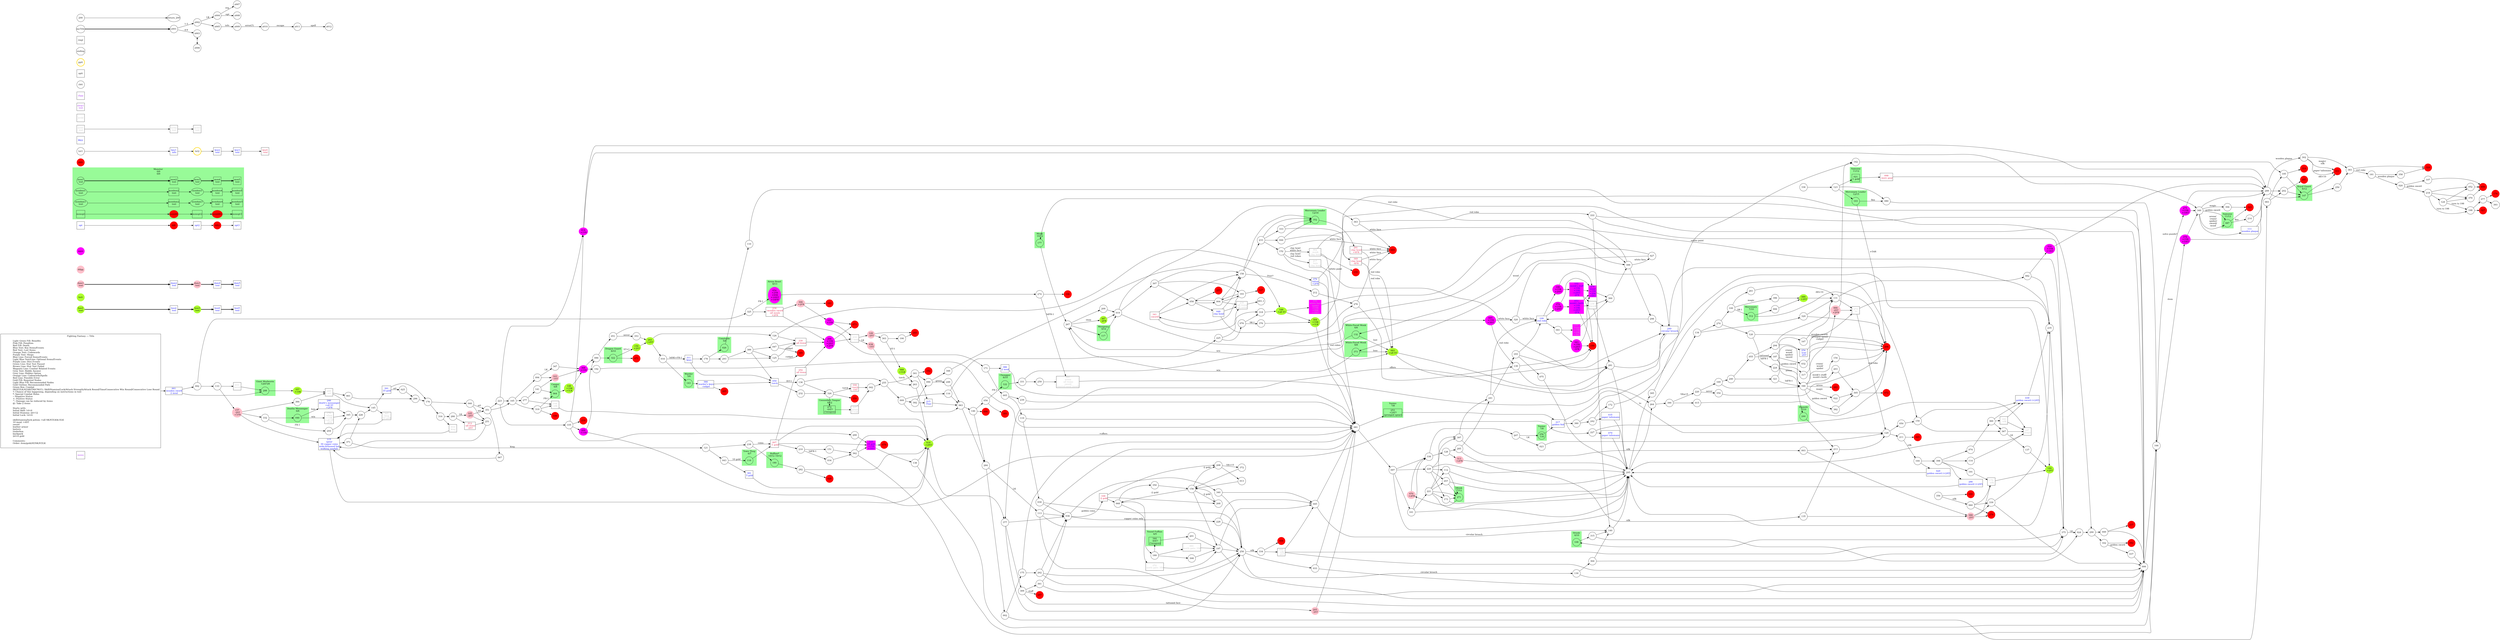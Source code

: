 digraph {
	// graph defaults
	rankdir=LR
	mclimit=50
	nodesep=.3 // changes horizontal separation of nodes
	ranksep=.4 // changes vertical separation of nodes
	node [height=.7
		width=.7
		shape=ellipse
		margin=0]
	edge[weight=5]
	stylesheet="../style.css"
	
	subgraph ShopMenu {
		node [fontcolor = "purple" shape = "rect" margin = 0.1]
		menu
	}

	// a box for a graph label
	// note that you can override the defaults set above
	title [label = "Fighting Fantasy --: Title\n\n \
		Light Green Fill: Benefits\l \
		Pink Fill: Penalties\l \
		Red Fill: Death\l \
		Blue Text: Key Items/Events\l \
		Red Text: Lost Items\l \
		Orange Text: Codewords\l \
		Purple Text: Shops\l \
		Blue Line: Forced Items/Events\l \
		Light Blue Text/Line: Optional Items/Events\l \
		Purple Line: Dice Events\l \
		Green Line: Stat Test Passed\l \
		Brown Line: Stat Test Failed\l \
		Magenta Line: Combat Related Events\l \
		Grey Text: Riddle Answer\l \
		Grey Line: Hidden Option\l \
		Orange Line: Codewords/Spells\l \
		Red Line: Possible Error\l \
		Gold Fill: Required Nodes\l \
		Light Blue Fill: Recommended Nodes\l \
		Gold Outline: Recommended Path\l \
		Green Box: Combat\l \
		SK/ST/LK/AT/AR/TM/CW/CL: Skill/Stamina/Luck/Attack Strength/Attack Round/Time/Consecutive Win Round/Consecutive Lose Round\l \
		?: Chance of this happening, depending on instructions in text\l \
		*: Special Combat Rules\l \
		-: Negative Status\l \
		+: Positive Status\l \
		^: Damage can be reduced by items\l \
		@: Take 2 items\l\l \
		Starts with:\l \
		Initial Skill: 1d+6\l \
		Initial Stamina: 2d+12\l \
		Initial Luck: 1d+6\l\l \
		skill/stamina/luck potion: +all SK/ST/LK&1ILK\l \
		10 meal: +4ST\l \
		sword\l \
		leather armor\l \
		lantern\l \
		tinderbox\l \
		backpack\l \
		2d+6 gold\l\l \
		Comments:\l \
		Order: item/gold/AT/SK/ST/LK\l \
		"
		shape = "box"
		margin = 0.1]
		
	subgraph Boost {
		node [style = "filled" color = "greenyellow"]
		boo1 [label = "\N\n text"]
		boo3 [label = "\N\n text"]
		018 [label = "\N\n +2IST"]
		088 [label = "\N\n +1LK"]
		089 [label = "\N\n +2ST"]
		093 [label = "\N\n +all ST"]
		144 [label = "\N\n +2ST"]
		148 [label = "\N\n +1SK\n +1LK"]
		159 [label = "\N\n +2ST"]
		188 [label = "\N\n +all ST"]
		243 [label = "\N\n +2ST"]
		304 [label = "\N\n +1SK\n +1LK"]
		357 [label = "\N\n +1SK"]
		387 [label = "\N\n -2FR"]
		bstt
	}

	subgraph Damage {
		node [style = "filled" color = "pink"]
		dam1 [label = "\N\n text"]
		dam3 [label = "\N\n text"]
		038 [label = "\N\n -1ST"]
		066 [label = "\N\n -2ST\n +2FR"]
		070 [label = "\N\n +2FR"]
		105 [label = "\N\n -2ST"]
		149 [label = "\N\n -2ST"]
		157 [label = "\N\n -2ST\n +1FR"]
		163 [label = "\N\n -1ST"]
		205 [label = "\N\n -2ST"]
		306 [label = "\N\n +2FR"]
		313 [label = "\N\n +2FR"]
		388 [label = "\N\n -2ST"]
		ddgg
	}
	
	subgraph Age {
		node [style = "filled" color = "magenta"]
		boo1 [label = "\N\n text"]
		boo3 [label = "\N\n text"]
		014 [label = "\N\n +1YR"]
		085 [label = "\N\n +1YR\n +3IST"]
		101 [label = "\N\n +1YR"]
		186 [label = "\N\n +1YR\n +2IST"]
		266 [label = "\N\n +1YR\n +2IST\n +2FR"]
		269 [label = "\N\n +1YR"]
		275 [label = "\N\n +1YR\n +1IST"]
		310 [label = "\N\n +1YR\n +1IST"]
		343 [label = "\N\n +1YR\n +2IST\n -1FR"]
		368 [label = "\N\n +1YR"]
		374 [label = "\N\n +1YR\n +2IST"]
		378 [label = "\N\n +1YR\n +1IST"]
		agee
	}

	subgraph Death {
		node [style = "filled" color = "red"]
		ddt
		ddt2
		monddt
		monddt2
		008
		011
		028
		065
		069
		071
		072
		073
		078
		096
		106
		127
		155
		160
		174
		182
		183
		185
		196
		199
		206
		219
		237
		245
		257
		265
		279
		283
		287
		297
		314
		323
		324
		327
		342
		359
		385
		400
		ddtt
	}

	subgraph Key_Item {
		node [fontcolor = "blue" shape = "rect"]
		key1 [label = "\N\n info" tooltip = "info text"]
		key2 [label = "\N\n text"]
		key3 [label = "\N\n text"]
		key4 [fontcolor = "crimson" label = "\N\n -text"]
		boo2 [class = "bst" label = "\N\n text"]
		boo4 [class = "bst" label = "\N\n text"]
		boo5 [class = "bst" label = "\N\n text"]
		dam2 [class = "ddg" label = "\N\n text"]
		dam4 [class = "ddg" label = "\N\n text"]
		dam5 [class = "ddg" label = "\N\n text"]
		opt
		opt2 [class = "bst"]
		opt3 [class = "bst"]
		001 [label = "\N\n wooden sword\n 2 meal"]
		007 [fontcolor = "crimson" label = "\N\n -1 gold"]
		012 [fontcolor = "crimson" class = "ddg" label = "\N\n -all items\n -2ST"]
		017 [label = "\N\n golden fish"]
		029 [label = "\N\n golden sword (+2AT)"]
		035 [label = "\N\n paper talismans"]
		039 [label = "\N\n golden sword (+2AT)"]
		048 [label = "\N\n clay bowl"]
		053 [style = "filled" color = "magenta" label = "\N\n monk's knife\n +1YR\n +1SK\n +2IST\n -2FR"]
		059 [fontclolr = "cyan3" label = "\N\n torch"]
		079 [label = "\N\n paper talismans"]
		098 [fontcolor = "crimson" label = "\N\n -merc gear"]
		102 [style = "filled" color = "magenta" label = "\N\n monk's staff\n +1YR\n +1SK\n +2IST\n -2FR"]
		104 [class = "ddg" fontcolor = "crimson" label = "\N\n -torch\n -1ST"]
		109 [label = "\N\n red robe"]
		111 [label = "\N\n wooden plaque"]
		115 [label = "\N\n spear\n 30 copper coins\n wide-brimmed hat\n walking sandals"]
		168 [fontcolor = "crimson" label = "\N\n -2 gold"]
		215 [label = "\N\n Fear"]
		234 [class = "ddg" fontcolor = "crimson" label = "\N\n -wooden sword\n -all meals\n +2FR"]
		246 [class = "ddg" label = "\N\n death's messanger\n +all ST\n +2FR"]
		249 [label = "\N\n circular brooch"]
		254 [class = "ddg" label = "\N\n scar\n -2ST"]
		278 [style = "filled" color = "magenta" label = "\N\n wood\n +1YR\n +2SK\n +4IST"]
		286 [label = "\N\n golden sword (+2AT)"]
		291 [fontcolor = "crimson" class = "ddg" label = "\N\n -clay bowl\n +4FR"]
		292 [fontcolor = "crimson" label = "\N\n -all items"]
		311 [label = "\N\n keys"]
		328 [style = "filled" color = "magenta" label = "\N\n 10 gold\n +1YR\n +3IST"]
		330 [fontcolor = "crimson" label = "\N\n -all items"]
		341 [fontcolor = "crimson" label = "\N\n -sword?"]
		366 [label = "\N\n warder's keys\n cudgel"]
		369 [fontcolor = "crimson" class = "bst" label = "\N\n -clay bowl\n -4FR"]
		379 [class = "ddg" label = "\N\n tattoo\n +2FR"]
		381 [label = "\N\n 5 gold"]
		386 [label = "\N\n 2 meal"]
		391 [label = "\N\n 10 gold"]
		kkyy
	}
	
	subgraph Key_Word {
		node [fontcolor = "grey" shape = "rect"]
		wrd1 [label = "\N\n text"]
		wrd2 [label = "\N\n text"]
		wrd3 [label = "\N\n text"]
		010 [label = "\N\n king"]
		031 [label = "\N\n never"]
		062 [label = "\N\n monk\n -clay bowl"]
		084 [label = "\N\n arena\n -all items\n sword\n roasted-meal (meal)"]
		091 [label = "\N\n north gate: 336"]
		095 [class = "ddg" label = "\N\n -silk\n -2ST"]
		153 [style = "filled" color = "magenta" label = "\N\n white face\n spider\n +1YR\n +3SK\n +3IST"]
		170 [class = "bst" label = "\N\n when\n +1SK\n +all ST\n -2FR"]
		179 [label = "\N\n -silk"]
		184 [label = "\N\n -silk"]
		194 [label = "\N\n silk"]
		216 [label = "\N\n 1 meal"]
		217 [label = "\N\n turn\n -clay bowl"]
		230 [label = "\N\n -all items\n -all notes"]
		231 [style = "filled" color = "magenta" label = "\N\n crane\n +1YR\n +2SK\n +3IST"]
		236 [label = "\N\n sword"]
		247 [label = "\N\n magic"]
		252 [label = "\N\n north gate: 356"]
		260 [label = "\N\n art"]
		273 [label = "\N\n to"]
		337 [class = "bst" label = "\N\n green\n +1LK"]
		365 [label = "\N\n king\n 10 gold"]
		wrdd
	}
	
	subgraph Shop {
		node [fontcolor = "purple" shape = "rect"]
		shop1 [label = "\N\n text"]
		shpp
	}
	
	subgraph Combat {
		style = "filled" color = "palegreen"
		subgraph cluster_00 {
			label = "Monster\n 0/0\n 0/0"
			mon1 [label = "\N\n text"]
			mon2 [shape = "rect" class = "kky" label = "\N\n text"]
			mon3 [label = "\N\n text"]
			mon4 [shape = "rect" class = "kky" label = "\N\n text"]
			mon5 [shape = "rect" class = "kky" label = "\N\n text"]
			monboo1 [class = "bst" label = "\N\n text"]
			monboo2 [shape = "rect" class = "bst kky" label = "\N\n text"]
			monboo3 [class = "bst" label = "\N\n text"]
			monboo4 [shape = "rect" class = "bst kky" label = "\N\n text"]
			monboo5 [shape = "rect" class = "bst kky" label = "\N\n text"]
			mondam1 [class = "ddg" label = "\N\n text"]
			mondam2 [shape = "rect" class = "ddg kky" label = "\N\n text"]
			mondam3 [class = "ddg" label = "\N\n text"]
			mondam4 [shape = "rect" class = "ddg kky" label = "\N\n text"]
			mondam5 [shape = "rect" class = "ddg kky" label = "\N\n text"]
			monopt [shape = "rect" class = "bst kky"]
			monddt
			monopt2 [shape = "rect" class = "bst kky"]
			monddt2
			monopt3 [shape = "rect" class = "bst kky"]
		}
		
		subgraph cluster_01 {
			label = "Samurai\n 11/12"
			021 [shape = "rect" class = "kky" label = "\N\n 1 gold"]
		}
		
		subgraph cluster_02 {
			label = "Constable\n 5/6"
			026
		}
		
		subgraph cluster_03 {
			label = "Deaths Messenger\n 6/6"
			046
		}
		
		subgraph cluster_04 {
			label = "Arena Beast\n 8/13"
			054 [style = "filled" color = "magenta" label = "\N\n +2YR\n +6SK\n +10IST\n +10FR"]
		}
		
		subgraph cluster_05 {
			label = "Cangui\n 6/8"
			064
		}
		
		subgraph cluster_06 {
			label = "Samurai\n 11/12"
			087
		}
		
		subgraph cluster_07 {
			label = "Mercenary Leader\n 12/15"
			103
		}
		
		subgraph cluster_08 {
			label = "Drunk\n 4/10"
			108
		}
		
		subgraph cluster_09 {
			label = "Mengemo\n 9/16"
			117
		}
		
		subgraph cluster_10 {
			label = "Town Thug\n 6/7"
			118
		}
		
		subgraph cluster_11 {
			label = "Chonggui\n 8/10"
			122
		}
		
		subgraph cluster_12 {
			label = "White-Faced Monk\n 6/6"
			132
		}
		
		subgraph cluster_13 {
			label = "Warder\n 5/6"
			143
		}
		
		subgraph cluster_14 {
			label = "Royal Guard\n 8/12"
			147
		}
		
		subgraph cluster_15 {
			label = "Monk\n 10/12"
			177
		}
		
		subgraph cluster_16 {
			label = "Ruffian*\n 10/12 10/12"
			180
		}
		
		subgraph cluster_17 {
			label = "Zhanshi\n 7/10"
			244
		}
		
		subgraph cluster_18 {
			label = "Yuemo\n 7/8"
			253 [shape = "rect" class = "kky" label = "\N\n +2AT?\n (pronged spear)"]
		}

		subgraph cluster_19 {
			label = "Yuemo\n 7/8"
			256 [class = "ddg" label = "\N\n -1AT"]
		}
		
		subgraph cluster_20 {
			label = "Monk\n 7/12"
			271
		}
		
		subgraph cluster_21 {
			label = "Cesuoshe's Tongue\n 6/12"
			272 [shape = "rect" class = "kky" label = "\N\n -4AT?\n (!weapon)"]
		}
		
		subgraph cluster_22 {
			label = "Giant Mudworm\n 12(6?)/6"
			288
		}
		
		subgraph cluster_23 {
			label = "Mercenary\n 7/10"
			312
		}
		
		subgraph cluster_24 {
			label = "Dragon Guard\n 8/10"
			322
		}
		
		subgraph cluster_25 {
			label = "Yound Fuffian\n 6/5"
			344 [shape = "rect" class = "kky" label = "\N\n -4AT?\n (!weapon)"]
		}
		
		subgraph cluster_26 {
			label = "Mercenary Leader\n 12/18"
			352
		}
		
		subgraph cluster_27 {
			label = "White-Faced Monk\n 8/8"
			373
		}
		
		cbtt
	}

	subgraph Optional {
		node [shape = "rect" class = "opt kky"]
		opt [class = "opt kky"]
		monopt [class = "opt kky"]
		opt2 [class = "opt kky"]
		monopt2 [class = "opt kky"]
		opt3 [class = "opt kky"]
		monopt3 [class = "opt kky"]
		optt
	}
	
	subgraph Path {
		node [class = "path" penwidth = 3 color = "gold"]
		txt2
		key2 [class = "path"]
		wrd2 [class = "path"]
		key3
		wrd3
		boo3 [class = "path"]
		boo4 [class = "path bst"]
		boo5
		dam3 [class = "path"]
		dam4 [class = "path ddg"]
		dam5
		monboo3 [class = "path bst"]
		monboo4 [class = "path bst kky"]
		monboo5
		mondam3 [class = "path ddg"]
		mondam4 [class = "path ddg kky"]
		mondam5
		mon3 [class = "path"]
		mon4 [class = "path kky"]
		ddt2 [class = "path"]
		opt3 [class = "path opt kky"]
		monddt2 [class = "path"]
		monopt3 [class = "path opt kky"]
		pptt
	}
	
	subgraph Required {
		node [shape = "rect" class = "req kky"]
		key3 [class = "req kky"]
		wrd3 [class = "req kky"]
		boo5 [class = "req kky"]
		dam5 [class = "req kky"]
		monboo5 [class = "req kky"]
		mondam5 [class = "req kky"]
		mon5 [class = "req kky"]
		ending [class = "req" shape = "octagon"]
		393 [class = "req" shape = "octagon"]
	}
	
	subgraph Required2 {
		node [shape = "rect" class = "req2 kky"]
		req2 [class = "req2 kky"]
	}
	
	mon1 -> mon2 -> mon3 -> mon4 -> mon5 [penwidth = 3]
	boo1 -> boo2 -> boo3 -> boo4 -> boo5 [penwidth = 3]
	dam1 -> dam2 -> dam3 -> dam4 -> dam5 [penwidth = 3]
	txt1 -> key1 -> txt2 -> key2 -> key3 -> key4
	wrd1 -> wrd2 -> wrd3
	opt -> ddt -> opt2 -> ddt2 -> opt3
	monboo1 -> monboo2 -> monboo3 -> monboo4 -> monboo5
	mondam1 -> mondam2 -> mondam3 -> mondam4 -> mondam5
	monopt -> monddt -> monopt2 -> monddt2 -> monopt3

	myTitle -> z001 [penwidth = 3]
	z001 -> z002 [class = "dice" label = "1-3"]
	z001 -> z003 [class = "dice" label = "4-6"]
	z002 -> z004 [class = "pass" label = "LK"]
	z002 -> z005 [class = "fail"]
	z003 -> z006 [dir = "both"]
	z004 -> z007 [class = "req" label = "req"]
	z004 -> z008 [class = "opt" label = "-opt"]
	z005 -> z009 [class = "info" label = "info"]
	z009 -> z010 [class = "err" label = "error(?)"]
	z010 -> z011 [class = "cbt" label = "escape"]
	z011 -> z012 [class = "skl" label = "spell"]
	{
		rank = same
		z003
		z006
	}

	title -> 001
	001 -> 092
	001 -> 288
	002 -> 083
	002 -> 175
	003 -> 213
	003 -> 388
	004 -> 230
	004 -> 058
	004 -> 193
	004 -> 158
	005 -> 119
	005 -> 239
	006 -> 089
	007 -> 328
	007 -> 292
	007 -> 210
	007 -> 018
	008
	009 -> 063
	009 -> 116
	009 -> 392
	010 -> 115
	011
	012 -> 251
	013 -> 156
	014 -> 349
	014 -> 289
	015 -> 206
	016 -> 311 [class = "pass" label = "3dSK+FR-1"]
	016 -> 143 [class = "fail"]
	017 -> 380
	017 -> 129
	018 -> 377
	018 -> 081 [class = "pwd" label = "+offers"]
	019 -> 085
	019 -> 363
	019 -> 307
	020 -> 218 [class = "req" label = "golden sword"]
	020 -> 107
	021 -> 098
	022 -> 305
	023 -> 129
	024 -> 290
	025 -> 296
	026 -> 110
	027 -> 373 [class = "pwd" label = "wood"]
	027 -> 132
	028
	029 -> 295
	030 -> 036
	030 -> 258
	031 -> 288
	032 -> 206
	033 -> 099
	033 -> 081
	034 -> 362
	035 -> 295
	036 -> 340
	036 -> 228 [class = "req" label = "copper coins only"]
	036 -> 168 [class = "req" label = "golden coins"]
	037 -> 099
	038 -> 263
	039 -> 235
	040 -> 351 [class = "pwd" label = "art"]
	040 -> 251
	041 -> 231
	041 -> 343
	042 -> 255
	043 -> 118 [class = "req" label = "10 gold"]
	043 -> 381
	044 -> 369
	044 -> 352
	045 -> 140 [class = "req" label = "circular brooch"]
	045 -> 081
	046 -> 170 [class = "cbt" label = "win"]
	046 -> 246 [class = "cbt" label = "lose"]
	047 -> 185 [class = "req" label = "cudgel"]
	047 -> 330
	048 -> 230
	048 -> 276
	048 -> 158
	049 -> 099
	049 -> 237
	050 -> 150
	051 -> 353 [class = "pwd" label = "never"]
	051 -> 171
	052 -> 400
	053 -> 199
	053 -> 278
	053 -> 236
	054 -> 274
	055 -> 187 [class = "req" label = "tattooed"]
	055 -> 294
	056 -> 122 [class = "pass" label = "FR-1"]
	056 -> 385 [class = "fail"]
	057 -> 295
	057 -> 271
	058 -> 048
	058 -> 257
	058 -> 004
	059 -> 136 [class = "pass" label = "IST-1"]
	059 -> 232 [class = "fail"]
	060 -> 179
	060 -> 279
	060 -> 339
	061 -> 296
	062 -> 155
	062 -> 375 [class = "opt" label = "-white paint"]
	062 -> 081 [class = "opt" label = "-white paint"]
	063 -> 146
	063 -> 284
	064 -> 148
	065
	066 -> 273
	066 -> 142
	067 -> 115
	068 -> 189
	068 -> 252
	068 -> 350
	069
	070 -> 338
	071
	072
	073
	074 -> 360
	075 -> 295
	076 -> 376 [class = "pass" label = "SK-1"]
	076 -> 318 [class = "fail"]
	077 -> 174
	077 -> 393
	078
	079 -> 295
	080 -> 166
	081 -> 097
	081 -> 253
	082 -> 310
	082 -> 235
	083 -> 202
	083 -> 195
	084 -> 264
	085 -> 320 [class = "req" label = "white face"]
	085 -> 139 [class = "req" label = "red robe"]
	086 -> 322
	086 -> 051
	087 -> 323
	087 -> 214 [class = "cbt" label = "flee"]
	088 -> 263
	089 -> 131
	090 -> 248 [class = "pwd" label = "green"]
	090 -> 348
	091 -> 197
	092 -> 133
	092 -> 325
	093 -> 199
	093 -> 281
	094 -> 347 [class = "pass" label = "LK"]
	094 -> 163 [class = "fail"]
	095 -> 045
	095 -> 099
	095 -> 375
	096
	097 -> 295
	097 -> 229
	097 -> 338
	097 -> 161
	098 -> 289
	099 -> 166
	100 -> 396 [class = "pwd" label = "magic"]
	100 -> 312 [class = "pass" label = "SK-1"]
	100 -> 261 [class = "fail"]
	101 -> 216
	101 -> 073
	102 -> 199
	102 -> 278
	102 -> 236
	103 -> 080 [class = "cbt" label = "flee"]
	103 -> 206 [class = "cbt" label = ">5AR"]
	104 -> 042
	105 -> 351 [class = "pwd" label = "art"]
	105 -> 251
	106
	107 -> 400
	108 -> 315
	109 -> 374
	109 -> 186
	109 -> 041
	110 -> 290
	111 -> 289
	112 -> 295
	112 -> 271
	113 -> 081
	113 -> 099
	113 -> 036
	113 -> 258
	114 -> 247
	115 -> 371
	115 -> 018
	116 -> 063
	116 -> 225
	117 -> 019
	118 -> 007
	119 -> 081
	119 -> 030
	120 -> 224 [class = "pass" label = "3dFR-1"]
	120 -> 206 [class = "fail"]
	121 -> 043
	121 -> 238
	122 -> 331
	123 -> 021
	123 -> 080
	123 -> 103
	124 -> 198 [class = "pwd" label = "turn to 198"]
	124 -> 052
	124 -> 370
	125 -> 185 [class = "req" label = "cudgel"]
	125 -> 330
	126 -> 330
	126 -> 379
	127
	128 -> 313
	128 -> 285
	129 -> 211
	129 -> 050
	130 -> 099
	130 -> 364
	131 -> 082
	131 -> 273
	132 -> 267 [class = "cbt" label = "win"]
	132 -> 093 [class = "cbt" label = "lost"]
	133 -> 031
	133 -> 157
	134 -> 270
	134 -> 329
	135 -> 213
	135 -> 388
	136 -> 326
	136 -> 255
	137 -> 144
	138 -> 018
	138 -> 166
	139 -> 199
	139 -> 281
	140 -> 295
	141 -> 064
	141 -> 163
	142 -> 195
	143 -> 366
	144 -> 295
	145 -> 391
	145 -> 365
	146 -> 284
	146 -> 096
	146 -> 056
	147 -> 250
	147 -> 011 [class = "cbt" label = "AR>10"]
	148 -> 368
	149 -> 303
	149 -> 245
	150 -> 039
	150 -> 367
	151 -> 362
	152 -> 062 [class = "req" label = "clay bowl\n white face"]
	152 -> 217 [class = "req" label = "clay bowl\n red robes"]
	152 -> 069 [class = "req" label = "white face"]
	152 -> 093 [class = "req" label = "red robes"]
	153 -> 399
	154 -> 206
	155
	156 -> 197
	156 -> 208 [class = "opt" label = "-2 gold"]
	156 -> 068 [class = "opt" label = "-2 gold"]
	156 -> 268 [class = "opt" label = "-2 gold"]
	157 -> 115
	157 -> 384
	157 -> 332
	158 -> 233
	158 -> 212 [class = "req" label = "Fear?"]
	158 -> 352
	159 -> 243
	160
	161 -> 295
	161 -> 338
	161 -> 221
	162 -> 037 [class = "opt" label = "golden sword"]
	162 -> 342
	163 -> 368
	164 -> 029
	164 -> 398
	165 -> 319
	165 -> 277
	165 -> 094
	166 -> 275 [class = "pwd" label = "solve puzzle?"]
	166 -> 378 [class = "opt" label = "-item"]
	167 -> 131
	168 -> 208
	168 -> 068
	168 -> 268
	169 -> 346
	169 -> 240
	170 -> 345
	171 -> 005
	171 -> 386
	172 -> 150
	173 -> 295
	173 -> 271
	174
	175 -> 262
	175 -> 081
	176 -> 316
	176 -> 040
	177 -> 267
	178 -> 026
	178 -> 293
	179 -> 144
	180 -> 282
	181 -> 020 [class = "req" label = "wooden plaque"]
	181 -> 358
	182
	183
	184 -> 039
	184 -> 247
	185
	186 -> 102
	186 -> 278
	187 -> 032 [class = "opt" label = "crane/\n wood/\n spider/\n sword"]
	187 -> 317 [class = "opt" label = "golden sword"]
	187 -> 244 [class = "opt" label = "arena"]
	187 -> 167
	188 -> 304
	188 -> 153
	189 -> 344
	189 -> 308
	189 -> 091
	190 -> 245
	191 -> 179
	192 -> 081
	193 -> 341
	193 -> 127
	193 -> 004
	194 -> 018
	195 -> 147
	195 -> 314
	196
	197 -> 045
	197 -> 258
	197 -> 099
	198 -> 077
	198 -> 327
	199
	200 -> return_200
	201 -> 197
	202 -> 297
	202 -> 147
	203 -> 305
	204 -> 345
	205 -> 081
	205 -> 099
	206
	207 -> 023 [class = "pass" label = "LK"]
	207 -> 256 [class = "fail"]
	208 -> 372 [class = "pass" label = "YR<15"]
	208 -> 013 [class = "fail"]
	209 -> 019
	210 -> 034 [class = "pass" label = "3dFR-1"]
	210 -> 151 [class = "fail"]
	211 -> 164 [class = "pwd" label = "silk"]
	211 -> 065
	212 -> 276
	213 -> 129
	214 -> 289
	215 -> 063
	216 -> 038 [class = "pass" label = "LK"]
	216 -> 149 [class = "fail"]
	217 -> 281
	218 -> 052
	218 -> 370
	218 -> 124
	218 -> 198 [class = "pwd" label = "turn to 198"]
	219
	220 -> 354 [class = "pwd" label = "never"]
	220 -> 169
	221 -> 173
	221 -> 112
	221 -> 397
	221 -> 057
	221 -> 295
	221 -> 271
	222 -> 140
	222 -> 099
	222 -> 375
	223 -> 014
	223 -> 165
	223 -> 335
	224 -> 346
	225 -> 318
	225 -> 076
	226 -> 145
	227 -> 247
	227 -> 079
	228 -> 045
	228 -> 258
	229 -> 112
	229 -> 173
	229 -> 397
	229 -> 057
	229 -> 295
	230 -> 001.1
	231 -> 300
	232 -> 326
	233 -> 352
	233 -> 044
	233 -> 152
	233 -> 333
	234 -> 306
	234 -> 266
	235 -> 375
	236 -> 300
	236 -> 281
	237
	238 -> 007 [class = "req" label = "coins"]
	238 -> 180
	239 -> 081
	240 -> 321
	240 -> 055
	241 -> 109
	241 -> 355
	242 -> 035
	242 -> 172
	243 -> 016
	243 -> 126
	244 -> 213
	245
	246 -> 345
	247 -> 295
	248 -> 063
	249 -> 377 [class = "pwd" label = "offers"]
	249 -> 235
	250 -> 383
	251 -> 115
	252 -> 197
	253 -> 017
	254 -> 273
	255 -> 301 [class = "opt" label = "torch"]
	255 -> 009
	256 -> 017
	257
	258 -> 130 [class = "req" label = "circular brooch"]
	258 -> 334 [class = "pwd" label = "silk"]
	258 -> 033
	259 -> 084
	260 -> 145
	260 -> 061
	261 -> 131
	262 -> 036
	262 -> 258
	262 -> 099
	263 -> 018
	264 -> 134
	264 -> 390
	265
	266 -> 216
	266 -> 073
	267 -> 387 [class = "opt" label = "-item"]
	267 -> 117
	267 -> 209
	268 -> 156
	269 -> 227
	269 -> 086
	270 -> 120
	270 -> 100
	271 -> 070
	272 -> 337
	273 -> 129 [class = "req" label = "red robe"]
	273 -> 235
	274 -> 084 [class = "pass" label = "3dFR-1"]
	274 -> 196 [class = "fail"]
	275 -> 349
	275 -> 289
	276 -> 069 [class = "req" label = "white face"]
	276 -> 139
	277 -> 141
	277 -> 194
	278 -> 300
	279
	280 -> 105 [class = "pass" label = "LK"]
	280 -> 012 [class = "fail"]
	281 -> 249
	281 -> 295
	282 -> 028
	282 -> 018
	283
	284 -> 113 [class = "pass" label = "LK"]
	284 -> 002 [class = "fail"]
	285 -> 135 [class = "pwd" label = "silk"]
	285 -> 241
	286 -> 295
	287
	288 -> 357
	289 -> 302 [class = "req" label = "wooden plague"]
	289 -> 202
	289 -> 147
	290 -> 049
	290 -> 162
	291 -> 069 [class = "req" label = "white face"]
	291 -> 093 [class = "req" label = "red robe"]
	292 -> 266
	293 -> 125
	293 -> 389
	294 -> 346
	294 -> 131
	295 -> 395 [class = "pwd" label = "to"]
	295 -> 264
	296 -> 176
	297
	298 -> 249
	298 -> 109
	299 -> 328
	300 -> 399
	301 -> 215
	301 -> 090
	301 -> 182
	302 -> 011 [class = "pwd" label = "magic/\n silk"]
	302 -> 011 [class = "req" label = "paper talismans"]
	302 -> 383
	303 -> 088 [class = "pass" label = "ST-1"]
	303 -> 190 [class = "fail"]
	304 -> 081
	304 -> 099
	305 -> 206
	305 -> 072
	306 -> 101
	306 -> 183
	307 -> 058
	307 -> 193
	307 -> 158
	308 -> 197
	309 -> 205 [class = "req" label = "tattooed face"]
	309 -> 287 [class = "pwd" label = "staff"]
	309 -> 361
	310 -> 289
	311 -> 059
	311 -> 178
	312 -> 006
	312 -> 206 [class = "cbt" label = "AR>10"]
	313 -> 295
	314
	315 -> 024
	315 -> 140
	316 -> 010
	316 -> 280
	317 -> 206
	318 -> 188
	319 -> 064 [class = "pass" label = "FR-1"]
	319 -> 106 [class = "fail"]
	319 -> 194
	320 -> 249
	320 -> 109 [class = "opt" label = "-white face"]
	321 -> 346 [class = "pass" label = "3dFR-1"]
	321 -> 254 [class = "fail"]
	322 -> 071
	322 -> 159 [class = "cbt" label = "ST=1"]
	323
	324
	325 -> 054 [class = "pass" label = "FR-1"]
	325 -> 234 [class = "fail"]
	326 -> 272
	326 -> 104 [class = "opt" label = "torch"]
	326 -> 359
	327
	328 -> 078
	328 -> 138
	329 -> 131
	329 -> 206
	330 -> 266
	331 -> 259
	331 -> 399
	332 -> 204 [class = "pass" label = "FR-1"]
	332 -> 046 [class = "fail"]
	333 -> 369
	333 -> 352
	334 -> 095
	334 -> 008
	335 -> 269
	335 -> 014
	335 -> 299
	335 -> 219
	336 -> 123
	337 -> 042
	338 -> 128
	338 -> 207
	339 -> 099
	339 -> 235
	340 -> 258
	340 -> 045
	341 -> 230
	341 -> 058
	341 -> 158
	342
	343 -> 199
	343 -> 278
	344 -> 201
	345 -> 226
	346 -> 022 [class = "pwd" label = "magic"]
	346 -> 283 [class = "pwd" label = "arena"]
	346 -> 154 [class = "pwd" label = "crane/\n wood/\n spider"]
	346 -> 066 [class = "req" label = "wooden sword/\n pronged spear/\n cudgel"]
	346 -> 382 [class = "req" label = "golden sword"]
	346 -> 203 [class = "req" label = "monk's staff/\n monk's knife"]
	347 -> 368
	348 -> 188
	349 -> 111
	349 -> 087 [class = "req" label = "golden sword"]
	349 -> 087 [class = "pwd" label = "arena/\n crane/\n spider/\n sword/\n wood"]
	349 -> 394 [class = "pwd" label = "magic"]
	349 -> 289
	350 -> 156
	351 -> 067
	351 -> 165
	351 -> 223
	352 -> 291
	353 -> 243
	354 -> 206
	355 -> 109
	355 -> 249
	355 -> 075
	356 -> 060 [class = "pwd" label = "silk"]
	356 -> 160
	357 -> 260
	358 -> 324
	359
	360 -> 039
	360 -> 367
	360 -> 184
	361 -> 036
	361 -> 258
	362 -> 018
	362 -> 166
	362 -> 328
	363 -> 069 [class = "req" label = "white face"]
	363 -> 222 [class = "req" label = "red robe"]
	364 -> 375
	364 -> 140
	365 -> 115
	366 -> 059
	366 -> 265
	367 -> 137 [class = "pass" label = "LK"]
	367 -> 247 [class = "fail"]
	368 -> 086
	368 -> 192
	369 -> 069 [class = "req" label = "white face"]
	369 -> 093 [class = "req" label = "red robe"]
	370 -> 400
	371 -> 121 [class = "pwd" label = "king"]
	371 -> 226
	372 -> 156
	373 -> 267 [class = "cbt" label = "win"]
	373 -> 093 [class = "cbt" label = "lose"]
	374 -> 053
	374 -> 278
	375 -> 024 [class = "pass" label = "LK"]
	375 -> 108 [class = "fail"]
	376 -> 304
	377 -> 309
	377 -> 036
	377 -> 258
	378 -> 349
	378 -> 289
	379 -> 081
	379 -> 099
	380 -> 242
	380 -> 144
	381 -> 018
	382 -> 305
	383 -> 181 [class = "req" label = "red robe"]
	383 -> 324
	384 -> 260
	385
	386 -> 081
	387 -> 019
	388 -> 179
	388 -> 279
	388 -> 339
	389 -> 125
	389 -> 047
	389 -> 059
	390 -> 220 [class = "pass" label = "YR&ge;15"]
	390 -> 015 [class = "fail"]
	391 -> 025 [class = "pwd" label = "art"]
	391 -> 176
	392 -> 215
	392 -> 090
	393
	394 -> 323
	395 -> 142
	396 -> 089
	397 -> 003 [class = "pwd" label = "silk"]
	397 -> 241
	398 -> 074
	398 -> 114
	398 -> 191
	398 -> 286
	399 -> 027 [class = "req" label = "white face"]
	399 -> 177 [class = "req" label = "red robe"]
	399 -> 298
	400

/*
	001 [fontsize=25]
	002 [fontsize=25]
	003 [fontsize=25]
	004 [fontsize=25]
	005 [fontsize=25]
	006 [fontsize=25]
	007 [fontsize=25]
	008 [fontsize=25]
	009 [fontsize=25]
	010 [fontsize=25]
	011 [fontsize=25]
	012 [fontsize=25]
	013 [fontsize=25]
	014 [fontsize=25]
	015 [fontsize=25]
	016 [fontsize=25]
	017 [fontsize=25]
	018 [fontsize=25]
	019 [fontsize=25]
	020 [fontsize=25]
	021 [fontsize=25]
	022 [fontsize=25]
	023 [fontsize=25]
	024 [fontsize=25]
	025 [fontsize=25]
	026 [fontsize=25]
	027 [fontsize=25]
	028 [fontsize=25]
	029 [fontsize=25]
	030 [fontsize=25]
	031 [fontsize=25]
	032 [fontsize=25]
	033 [fontsize=25]
	034 [fontsize=25]
	035 [fontsize=25]
	036 [fontsize=25]
	037 [fontsize=25]
	038 [fontsize=25]
	039 [fontsize=25]
	040 [fontsize=25]
	041 [fontsize=25]
	042 [fontsize=25]
	043 [fontsize=25]
	044 [fontsize=25]
	045 [fontsize=25]
	046 [fontsize=25]
	047 [fontsize=25]
	048 [fontsize=25]
	049 [fontsize=25]
	050 [fontsize=25]
	051 [fontsize=25]
	052 [fontsize=25]
	053 [fontsize=25]
	054 [fontsize=25]
	055 [fontsize=25]
	056 [fontsize=25]
	057 [fontsize=25]
	058 [fontsize=25]
	059 [fontsize=25]
	060 [fontsize=25]
	061 [fontsize=25]
	062 [fontsize=25]
	063 [fontsize=25]
	064 [fontsize=25]
	065 [fontsize=25]
	066 [fontsize=25]
	067 [fontsize=25]
	068 [fontsize=25]
	069 [fontsize=25]
	070 [fontsize=25]
	071 [fontsize=25]
	072 [fontsize=25]
	073 [fontsize=25]
	074 [fontsize=25]
	075 [fontsize=25]
	076 [fontsize=25]
	077 [fontsize=25]
	078 [fontsize=25]
	079 [fontsize=25]
	080 [fontsize=25]
	081 [fontsize=25]
	082 [fontsize=25]
	083 [fontsize=25]
	084 [fontsize=25]
	085 [fontsize=25]
	086 [fontsize=25]
	087 [fontsize=25]
	088 [fontsize=25]
	089 [fontsize=25]
	090 [fontsize=25]
	091 [fontsize=25]
	092 [fontsize=25]
	093 [fontsize=25]
	094 [fontsize=25]
	095 [fontsize=25]
	096 [fontsize=25]
	097 [fontsize=25]
	098 [fontsize=25]
	099 [fontsize=25]
	100 [fontsize=25]
	101 [fontsize=25]
	102 [fontsize=25]
	103 [fontsize=25]
	104 [fontsize=25]
	105 [fontsize=25]
	106 [fontsize=25]
	107 [fontsize=25]
	108 [fontsize=25]
	109 [fontsize=25]
	110 [fontsize=25]
	111 [fontsize=25]
	112 [fontsize=25]
	113 [fontsize=25]
	114 [fontsize=25]
	115 [fontsize=25]
	116 [fontsize=25]
	117 [fontsize=25]
	118 [fontsize=25]
	119 [fontsize=25]
	120 [fontsize=25]
	121 [fontsize=25]
	122 [fontsize=25]
	123 [fontsize=25]
	124 [fontsize=25]
	125 [fontsize=25]
	126 [fontsize=25]
	127 [fontsize=25]
	128 [fontsize=25]
	129 [fontsize=25]
	130 [fontsize=25]
	131 [fontsize=25]
	132 [fontsize=25]
	133 [fontsize=25]
	134 [fontsize=25]
	135 [fontsize=25]
	136 [fontsize=25]
	137 [fontsize=25]
	138 [fontsize=25]
	139 [fontsize=25]
	140 [fontsize=25]
	141 [fontsize=25]
	142 [fontsize=25]
	143 [fontsize=25]
	144 [fontsize=25]
	145 [fontsize=25]
	146 [fontsize=25]
	147 [fontsize=25]
	148 [fontsize=25]
	149 [fontsize=25]
	150 [fontsize=25]
	151 [fontsize=25]
	152 [fontsize=25]
	153 [fontsize=25]
	154 [fontsize=25]
	155 [fontsize=25]
	156 [fontsize=25]
	157 [fontsize=25]
	158 [fontsize=25]
	159 [fontsize=25]
	160 [fontsize=25]
	161 [fontsize=25]
	162 [fontsize=25]
	163 [fontsize=25]
	164 [fontsize=25]
	165 [fontsize=25]
	166 [fontsize=25]
	167 [fontsize=25]
	168 [fontsize=25]
	169 [fontsize=25]
	170 [fontsize=25]
	171 [fontsize=25]
	172 [fontsize=25]
	173 [fontsize=25]
	174 [fontsize=25]
	175 [fontsize=25]
	176 [fontsize=25]
	177 [fontsize=25]
	178 [fontsize=25]
	179 [fontsize=25]
	180 [fontsize=25]
	181 [fontsize=25]
	182 [fontsize=25]
	183 [fontsize=25]
	184 [fontsize=25]
	185 [fontsize=25]
	186 [fontsize=25]
	187 [fontsize=25]
	188 [fontsize=25]
	189 [fontsize=25]
	190 [fontsize=25]
	191 [fontsize=25]
	192 [fontsize=25]
	193 [fontsize=25]
	194 [fontsize=25]
	195 [fontsize=25]
	196 [fontsize=25]
	197 [fontsize=25]
	198 [fontsize=25]
	199 [fontsize=25]
	200 [fontsize=25]
	201 [fontsize=25]
	202 [fontsize=25]
	203 [fontsize=25]
	204 [fontsize=25]
	205 [fontsize=25]
	206 [fontsize=25]
	207 [fontsize=25]
	208 [fontsize=25]
	209 [fontsize=25]
	210 [fontsize=25]
	211 [fontsize=25]
	212 [fontsize=25]
	213 [fontsize=25]
	214 [fontsize=25]
	215 [fontsize=25]
	216 [fontsize=25]
	217 [fontsize=25]
	218 [fontsize=25]
	219 [fontsize=25]
	220 [fontsize=25]
	221 [fontsize=25]
	222 [fontsize=25]
	223 [fontsize=25]
	224 [fontsize=25]
	225 [fontsize=25]
	226 [fontsize=25]
	227 [fontsize=25]
	228 [fontsize=25]
	229 [fontsize=25]
	230 [fontsize=25]
	231 [fontsize=25]
	232 [fontsize=25]
	233 [fontsize=25]
	234 [fontsize=25]
	235 [fontsize=25]
	236 [fontsize=25]
	237 [fontsize=25]
	238 [fontsize=25]
	239 [fontsize=25]
	240 [fontsize=25]
	241 [fontsize=25]
	242 [fontsize=25]
	243 [fontsize=25]
	244 [fontsize=25]
	245 [fontsize=25]
	246 [fontsize=25]
	247 [fontsize=25]
	248 [fontsize=25]
	249 [fontsize=25]
	250 [fontsize=25]
	251 [fontsize=25]
	252 [fontsize=25]
	253 [fontsize=25]
	254 [fontsize=25]
	255 [fontsize=25]
	256 [fontsize=25]
	257 [fontsize=25]
	258 [fontsize=25]
	259 [fontsize=25]
	260 [fontsize=25]
	261 [fontsize=25]
	262 [fontsize=25]
	263 [fontsize=25]
	264 [fontsize=25]
	265 [fontsize=25]
	266 [fontsize=25]
	267 [fontsize=25]
	268 [fontsize=25]
	269 [fontsize=25]
	270 [fontsize=25]
	271 [fontsize=25]
	272 [fontsize=25]
	273 [fontsize=25]
	274 [fontsize=25]
	275 [fontsize=25]
	276 [fontsize=25]
	277 [fontsize=25]
	278 [fontsize=25]
	279 [fontsize=25]
	280 [fontsize=25]
	281 [fontsize=25]
	282 [fontsize=25]
	283 [fontsize=25]
	284 [fontsize=25]
	285 [fontsize=25]
	286 [fontsize=25]
	287 [fontsize=25]
	288 [fontsize=25]
	289 [fontsize=25]
	290 [fontsize=25]
	291 [fontsize=25]
	292 [fontsize=25]
	293 [fontsize=25]
	294 [fontsize=25]
	295 [fontsize=25]
	296 [fontsize=25]
	297 [fontsize=25]
	298 [fontsize=25]
	299 [fontsize=25]
	300 [fontsize=25]
	301 [fontsize=25]
	302 [fontsize=25]
	303 [fontsize=25]
	304 [fontsize=25]
	305 [fontsize=25]
	306 [fontsize=25]
	307 [fontsize=25]
	308 [fontsize=25]
	309 [fontsize=25]
	310 [fontsize=25]
	311 [fontsize=25]
	312 [fontsize=25]
	313 [fontsize=25]
	314 [fontsize=25]
	315 [fontsize=25]
	316 [fontsize=25]
	317 [fontsize=25]
	318 [fontsize=25]
	319 [fontsize=25]
	320 [fontsize=25]
	321 [fontsize=25]
	322 [fontsize=25]
	323 [fontsize=25]
	324 [fontsize=25]
	325 [fontsize=25]
	326 [fontsize=25]
	327 [fontsize=25]
	328 [fontsize=25]
	329 [fontsize=25]
	330 [fontsize=25]
	331 [fontsize=25]
	332 [fontsize=25]
	333 [fontsize=25]
	334 [fontsize=25]
	335 [fontsize=25]
	336 [fontsize=25]
	337 [fontsize=25]
	338 [fontsize=25]
	339 [fontsize=25]
	340 [fontsize=25]
	341 [fontsize=25]
	342 [fontsize=25]
	343 [fontsize=25]
	344 [fontsize=25]
	345 [fontsize=25]
	346 [fontsize=25]
	347 [fontsize=25]
	348 [fontsize=25]
	349 [fontsize=25]
	350 [fontsize=25]
	351 [fontsize=25]
	352 [fontsize=25]
	353 [fontsize=25]
	354 [fontsize=25]
	355 [fontsize=25]
	356 [fontsize=25]
	357 [fontsize=25]
	358 [fontsize=25]
	359 [fontsize=25]
	360 [fontsize=25]
	361 [fontsize=25]
	362 [fontsize=25]
	363 [fontsize=25]
	364 [fontsize=25]
	365 [fontsize=25]
	366 [fontsize=25]
	367 [fontsize=25]
	368 [fontsize=25]
	369 [fontsize=25]
	370 [fontsize=25]
	371 [fontsize=25]
	372 [fontsize=25]
	373 [fontsize=25]
	374 [fontsize=25]
	375 [fontsize=25]
	376 [fontsize=25]
	377 [fontsize=25]
	378 [fontsize=25]
	379 [fontsize=25]
	380 [fontsize=25]
	381 [fontsize=25]
	382 [fontsize=25]
	383 [fontsize=25]
	384 [fontsize=25]
	385 [fontsize=25]
	386 [fontsize=25]
	387 [fontsize=25]
	388 [fontsize=25]
	389 [fontsize=25]
	390 [fontsize=25]
	391 [fontsize=25]
	392 [fontsize=25]
	393 [fontsize=25]
	394 [fontsize=25]
	395 [fontsize=25]
	396 [fontsize=25]
	397 [fontsize=25]
	398 [fontsize=25]
	399 [fontsize=25]
	400 [fontsize=25]
	401 [fontsize=25]
	402 [fontsize=25]
	403 [fontsize=25]
	404 [fontsize=25]
	405 [fontsize=25]
	406 [fontsize=25]
	407 [fontsize=25]
	408 [fontsize=25]
	409 [fontsize=25]
	410 [fontsize=25]
	411 [fontsize=25]
	412 [fontsize=25]
	413 [fontsize=25]
	414 [fontsize=25]
	415 [fontsize=25]
	416 [fontsize=25]
	417 [fontsize=25]
	418 [fontsize=25]
	419 [fontsize=25]
	420 [fontsize=25]
	421 [fontsize=25]
	422 [fontsize=25]
	423 [fontsize=25]
	424 [fontsize=25]
	425 [fontsize=25]
	426 [fontsize=25]
	427 [fontsize=25]
	428 [fontsize=25]
	429 [fontsize=25]
	430 [fontsize=25]
	431 [fontsize=25]
	432 [fontsize=25]
	433 [fontsize=25]
	434 [fontsize=25]
	435 [fontsize=25]
	436 [fontsize=25]
	437 [fontsize=25]
	438 [fontsize=25]
	439 [fontsize=25]
	440 [fontsize=25]
	441 [fontsize=25]
	442 [fontsize=25]
	443 [fontsize=25]
	444 [fontsize=25]
	445 [fontsize=25]
	446 [fontsize=25]
	447 [fontsize=25]
	448 [fontsize=25]
	449 [fontsize=25]
	450 [fontsize=25]
	451 [fontsize=25]
	452 [fontsize=25]
	453 [fontsize=25]
	454 [fontsize=25]
	455 [fontsize=25]
	456 [fontsize=25]
	457 [fontsize=25]
	458 [fontsize=25]
	459 [fontsize=25]
	460 [fontsize=25]
	461 [fontsize=25]
	462 [fontsize=25]
	463 [fontsize=25]
	464 [fontsize=25]
	465 [fontsize=25]
	466 [fontsize=25]
	467 [fontsize=25]
	468 [fontsize=25]
	469 [fontsize=25]
	470 [fontsize=25]
	471 [fontsize=25]
	472 [fontsize=25]
	473 [fontsize=25]
	474 [fontsize=25]
	475 [fontsize=25]
	476 [fontsize=25]
	477 [fontsize=25]
	478 [fontsize=25]
	479 [fontsize=25]
	480 [fontsize=25]
	481 [fontsize=25]
	482 [fontsize=25]
	483 [fontsize=25]
	484 [fontsize=25]
	485 [fontsize=25]
	486 [fontsize=25]
	487 [fontsize=25]
	488 [fontsize=25]
	489 [fontsize=25]
	490 [fontsize=25]
	491 [fontsize=25]
	492 [fontsize=25]
	493 [fontsize=25]
	494 [fontsize=25]
	495 [fontsize=25]
	496 [fontsize=25]
	497 [fontsize=25]
	498 [fontsize=25]
	499 [fontsize=25]
	500 [fontsize=25]
	501 [fontsize=25]
	502 [fontsize=25]
	503 [fontsize=25]
	504 [fontsize=25]
	505 [fontsize=25]
	506 [fontsize=25]
	507 [fontsize=25]
	508 [fontsize=25]
	509 [fontsize=25]
	510 [fontsize=25]
	511 [fontsize=25]
	512 [fontsize=25]
	513 [fontsize=25]
	514 [fontsize=25]
	515 [fontsize=25]
	516 [fontsize=25]
	517 [fontsize=25]
	518 [fontsize=25]
	519 [fontsize=25]
	520 [fontsize=25]
	521 [fontsize=25]
	522 [fontsize=25]
	523 [fontsize=25]
	524 [fontsize=25]
	525 [fontsize=25]
	526 [fontsize=25]
	527 [fontsize=25]
	528 [fontsize=25]
	529 [fontsize=25]
	530 [fontsize=25]
	531 [fontsize=25]
	532 [fontsize=25]
	533 [fontsize=25]
	534 [fontsize=25]
	535 [fontsize=25]
	536 [fontsize=25]
	537 [fontsize=25]
	538 [fontsize=25]
	539 [fontsize=25]
	540 [fontsize=25]
	541 [fontsize=25]
	542 [fontsize=25]
	543 [fontsize=25]
	544 [fontsize=25]
	545 [fontsize=25]
	546 [fontsize=25]
	547 [fontsize=25]
	548 [fontsize=25]
	549 [fontsize=25]
	550 [fontsize=25]
	551 [fontsize=25]
	552 [fontsize=25]
	553 [fontsize=25]
	554 [fontsize=25]
	555 [fontsize=25]
	556 [fontsize=25]
	557 [fontsize=25]
	558 [fontsize=25]
	559 [fontsize=25]
	560 [fontsize=25]
	561 [fontsize=25]
	562 [fontsize=25]
	563 [fontsize=25]
	564 [fontsize=25]
	565 [fontsize=25]
	566 [fontsize=25]
	567 [fontsize=25]
	568 [fontsize=25]
	569 [fontsize=25]
	570 [fontsize=25]
	571 [fontsize=25]
	572 [fontsize=25]
	573 [fontsize=25]
	574 [fontsize=25]
	575 [fontsize=25]
	576 [fontsize=25]
	577 [fontsize=25]
	578 [fontsize=25]
	579 [fontsize=25]
	580 [fontsize=25]
	581 [fontsize=25]
	582 [fontsize=25]
	583 [fontsize=25]
	584 [fontsize=25]
	585 [fontsize=25]
	586 [fontsize=25]
	587 [fontsize=25]
	588 [fontsize=25]
	589 [fontsize=25]
	590 [fontsize=25]
	591 [fontsize=25]
	592 [fontsize=25]
	593 [fontsize=25]
	594 [fontsize=25]
	595 [fontsize=25]
	596 [fontsize=25]
	597 [fontsize=25]
	598 [fontsize=25]
	599 [fontsize=25]
	600 [fontsize=25]
	601 [fontsize=25]
	602 [fontsize=25]
	603 [fontsize=25]
	604 [fontsize=25]
	605 [fontsize=25]
	606 [fontsize=25]
	607 [fontsize=25]
	608 [fontsize=25]
	609 [fontsize=25]
	610 [fontsize=25]
	611 [fontsize=25]
	612 [fontsize=25]
	613 [fontsize=25]
	614 [fontsize=25]
	615 [fontsize=25]
	616 [fontsize=25]
	617 [fontsize=25]
	618 [fontsize=25]
	619 [fontsize=25]
	620 [fontsize=25]
	621 [fontsize=25]
	622 [fontsize=25]
	623 [fontsize=25]
	624 [fontsize=25]
	625 [fontsize=25]
	626 [fontsize=25]
	627 [fontsize=25]
	628 [fontsize=25]
	629 [fontsize=25]
	630 [fontsize=25]
	631 [fontsize=25]
	632 [fontsize=25]
	633 [fontsize=25]
	634 [fontsize=25]
	635 [fontsize=25]
	636 [fontsize=25]
	637 [fontsize=25]
	638 [fontsize=25]
	639 [fontsize=25]
	640 [fontsize=25]
	641 [fontsize=25]
	642 [fontsize=25]
	643 [fontsize=25]
	644 [fontsize=25]
	645 [fontsize=25]
	646 [fontsize=25]
	647 [fontsize=25]
	648 [fontsize=25]
	649 [fontsize=25]
	650 [fontsize=25]
	651 [fontsize=25]
	652 [fontsize=25]
	653 [fontsize=25]
	654 [fontsize=25]
	655 [fontsize=25]
	656 [fontsize=25]
	657 [fontsize=25]
	658 [fontsize=25]
	659 [fontsize=25]
	660 [fontsize=25]
	661 [fontsize=25]
	662 [fontsize=25]
	663 [fontsize=25]
	664 [fontsize=25]
	665 [fontsize=25]
	666 [fontsize=25]
	667 [fontsize=25]
	668 [fontsize=25]
	669 [fontsize=25]
	670 [fontsize=25]
	671 [fontsize=25]
	672 [fontsize=25]
	673 [fontsize=25]
	674 [fontsize=25]
	675 [fontsize=25]
	676 [fontsize=25]
	677 [fontsize=25]
	678 [fontsize=25]
	679 [fontsize=25]
	680 [fontsize=25]
	681 [fontsize=25]
	682 [fontsize=25]
	683 [fontsize=25]
	684 [fontsize=25]
	685 [fontsize=25]
	686 [fontsize=25]
	687 [fontsize=25]
	688 [fontsize=25]
	689 [fontsize=25]
	690 [fontsize=25]
	691 [fontsize=25]
	692 [fontsize=25]
	693 [fontsize=25]
	694 [fontsize=25]
	695 [fontsize=25]
	696 [fontsize=25]
	697 [fontsize=25]
	698 [fontsize=25]
	699 [fontsize=25]
	700 [fontsize=25]
	701 [fontsize=25]
	702 [fontsize=25]
	703 [fontsize=25]
	704 [fontsize=25]
	705 [fontsize=25]
	706 [fontsize=25]
	707 [fontsize=25]
	708 [fontsize=25]
	709 [fontsize=25]
	710 [fontsize=25]
	711 [fontsize=25]
	712 [fontsize=25]
	713 [fontsize=25]
	714 [fontsize=25]
	715 [fontsize=25]
	716 [fontsize=25]
	717 [fontsize=25]
	718 [fontsize=25]
	719 [fontsize=25]
	720 [fontsize=25]
	721 [fontsize=25]
	722 [fontsize=25]
	723 [fontsize=25]
	724 [fontsize=25]
	725 [fontsize=25]
	726 [fontsize=25]
	727 [fontsize=25]
	728 [fontsize=25]
	729 [fontsize=25]
	730 [fontsize=25]
	731 [fontsize=25]
	732 [fontsize=25]
	733 [fontsize=25]
	734 [fontsize=25]
	735 [fontsize=25]
	736 [fontsize=25]
	737 [fontsize=25]
	738 [fontsize=25]
	739 [fontsize=25]
	740 [fontsize=25]
	741 [fontsize=25]
	742 [fontsize=25]
	743 [fontsize=25]
	744 [fontsize=25]
	745 [fontsize=25]
	746 [fontsize=25]
	747 [fontsize=25]
	748 [fontsize=25]
	749 [fontsize=25]
	750 [fontsize=25]
	751 [fontsize=25]
	752 [fontsize=25]
	753 [fontsize=25]
	754 [fontsize=25]
	755 [fontsize=25]
	756 [fontsize=25]
	757 [fontsize=25]
	758 [fontsize=25]
	759 [fontsize=25]
	760 [fontsize=25]
	761 [fontsize=25]
	762 [fontsize=25]
	763 [fontsize=25]
	764 [fontsize=25]
	765 [fontsize=25]
	766 [fontsize=25]
	767 [fontsize=25]
	768 [fontsize=25]
	769 [fontsize=25]
	770 [fontsize=25]
	771 [fontsize=25]
	772 [fontsize=25]
	773 [fontsize=25]
	774 [fontsize=25]
	775 [fontsize=25]
	776 [fontsize=25]
	777 [fontsize=25]
	778 [fontsize=25]
	779 [fontsize=25]
	780 [fontsize=25]
	781 [fontsize=25]
	782 [fontsize=25]
	783 [fontsize=25]
	784 [fontsize=25]
	785 [fontsize=25]
	786 [fontsize=25]
	787 [fontsize=25]
	788 [fontsize=25]
	789 [fontsize=25]
	790 [fontsize=25]
	791 [fontsize=25]
	792 [fontsize=25]
	793 [fontsize=25]
	794 [fontsize=25]
	795 [fontsize=25]
	796 [fontsize=25]
	797 [fontsize=25]
	798 [fontsize=25]
	799 [fontsize=25]
	800 [fontsize=25]
	801 [fontsize=25]
	802 [fontsize=25]
	803 [fontsize=25]
	804 [fontsize=25]
	805 [fontsize=25]
	806 [fontsize=25]
	807 [fontsize=25]
	808 [fontsize=25]
	809 [fontsize=25]
	810 [fontsize=25]
	811 [fontsize=25]
	812 [fontsize=25]
	813 [fontsize=25]
	814 [fontsize=25]
	815 [fontsize=25]
	816 [fontsize=25]
	817 [fontsize=25]
	818 [fontsize=25]
	819 [fontsize=25]
	820 [fontsize=25]
	821 [fontsize=25]
	822 [fontsize=25]
	823 [fontsize=25]
	824 [fontsize=25]
	825 [fontsize=25]
	826 [fontsize=25]
	827 [fontsize=25]
	828 [fontsize=25]
	829 [fontsize=25]
	830 [fontsize=25]
	831 [fontsize=25]
	832 [fontsize=25]
	833 [fontsize=25]
	834 [fontsize=25]
	835 [fontsize=25]
	836 [fontsize=25]
	837 [fontsize=25]
	838 [fontsize=25]
	839 [fontsize=25]
	840 [fontsize=25]
	841 [fontsize=25]
	842 [fontsize=25]
	843 [fontsize=25]
	844 [fontsize=25]
	845 [fontsize=25]
	846 [fontsize=25]
	847 [fontsize=25]
	848 [fontsize=25]
	849 [fontsize=25]
	850 [fontsize=25]
	851 [fontsize=25]
	852 [fontsize=25]
	853 [fontsize=25]
	854 [fontsize=25]
	855 [fontsize=25]
	856 [fontsize=25]
	857 [fontsize=25]
	858 [fontsize=25]
	859 [fontsize=25]
	860 [fontsize=25]
	861 [fontsize=25]
	862 [fontsize=25]
	863 [fontsize=25]
	864 [fontsize=25]
	865 [fontsize=25]
	866 [fontsize=25]
	867 [fontsize=25]
	868 [fontsize=25]
	869 [fontsize=25]
	870 [fontsize=25]
	871 [fontsize=25]
	872 [fontsize=25]
	873 [fontsize=25]
	874 [fontsize=25]
	875 [fontsize=25]
	876 [fontsize=25]
	877 [fontsize=25]
	878 [fontsize=25]
	879 [fontsize=25]
	880 [fontsize=25]
	881 [fontsize=25]
	882 [fontsize=25]
	883 [fontsize=25]
	884 [fontsize=25]
	885 [fontsize=25]
	886 [fontsize=25]
	887 [fontsize=25]
	888 [fontsize=25]
	889 [fontsize=25]
	890 [fontsize=25]
	891 [fontsize=25]
	892 [fontsize=25]
	893 [fontsize=25]
	894 [fontsize=25]
	895 [fontsize=25]
	896 [fontsize=25]
	897 [fontsize=25]
	898 [fontsize=25]
	899 [fontsize=25]
	900 [fontsize=25]
	901 [fontsize=25]
	902 [fontsize=25]
	903 [fontsize=25]
	904 [fontsize=25]
	905 [fontsize=25]
	906 [fontsize=25]
	907 [fontsize=25]
	908 [fontsize=25]
	909 [fontsize=25]
	910 [fontsize=25]
	911 [fontsize=25]
	912 [fontsize=25]
	913 [fontsize=25]
	914 [fontsize=25]
	915 [fontsize=25]
	916 [fontsize=25]
	917 [fontsize=25]
	918 [fontsize=25]
	919 [fontsize=25]
	920 [fontsize=25]
	921 [fontsize=25]
	922 [fontsize=25]
	923 [fontsize=25]
	924 [fontsize=25]
	925 [fontsize=25]
	926 [fontsize=25]
	927 [fontsize=25]
	928 [fontsize=25]
	929 [fontsize=25]
	930 [fontsize=25]
	931 [fontsize=25]
	932 [fontsize=25]
	933 [fontsize=25]
	934 [fontsize=25]
	935 [fontsize=25]
	936 [fontsize=25]
	937 [fontsize=25]
	938 [fontsize=25]
	939 [fontsize=25]
	940 [fontsize=25]
	941 [fontsize=25]
	942 [fontsize=25]
	943 [fontsize=25]
	944 [fontsize=25]
	945 [fontsize=25]
	946 [fontsize=25]
	947 [fontsize=25]
	948 [fontsize=25]
	949 [fontsize=25]
	950 [fontsize=25]
	951 [fontsize=25]
	952 [fontsize=25]
	953 [fontsize=25]
	954 [fontsize=25]
	955 [fontsize=25]
	956 [fontsize=25]
	957 [fontsize=25]
	958 [fontsize=25]
	959 [fontsize=25]
	960 [fontsize=25]
	961 [fontsize=25]
	962 [fontsize=25]
	963 [fontsize=25]
	964 [fontsize=25]
	965 [fontsize=25]
	966 [fontsize=25]
	967 [fontsize=25]
	968 [fontsize=25]
	969 [fontsize=25]
	970 [fontsize=25]
	971 [fontsize=25]
	972 [fontsize=25]
	973 [fontsize=25]
	974 [fontsize=25]
	975 [fontsize=25]
	976 [fontsize=25]
	977 [fontsize=25]
	978 [fontsize=25]
	979 [fontsize=25]
	980 [fontsize=25]
	981 [fontsize=25]
	982 [fontsize=25]
	983 [fontsize=25]
	984 [fontsize=25]
	985 [fontsize=25]
	986 [fontsize=25]
	987 [fontsize=25]
	988 [fontsize=25]
	989 [fontsize=25]
	990 [fontsize=25]
	991 [fontsize=25]
	992 [fontsize=25]
	993 [fontsize=25]
	994 [fontsize=25]
	995 [fontsize=25]
	996 [fontsize=25]
	997 [fontsize=25]
	998 [fontsize=25]
	999 [fontsize=25]
	1000 [fontsize=25]
*/
}
